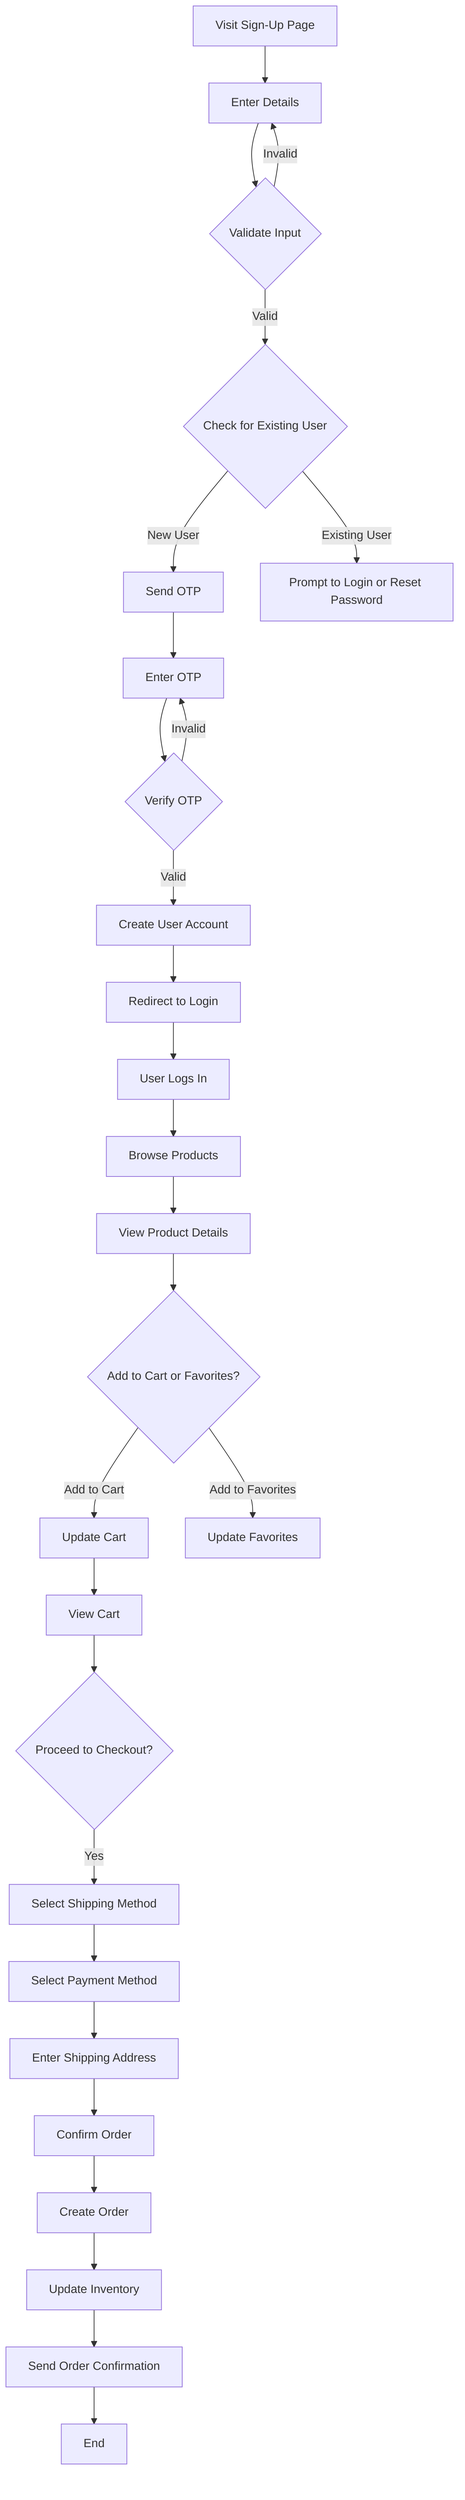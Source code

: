 flowchart TD
    A[Visit Sign-Up Page] --> B[Enter Details]
    B --> C{Validate Input}
    C -- Valid --> D{Check for Existing User}
    C -- Invalid --> B
    D -- New User --> E[Send OTP]
    D -- Existing User --> F[Prompt to Login or Reset Password]
    E --> G[Enter OTP]
    G --> H{Verify OTP}
    H -- Valid --> I[Create User Account]
    H -- Invalid --> G
    I --> J[Redirect to Login]
    J --> K[User Logs In]
    K --> L[Browse Products]
    L --> M[View Product Details]
    M --> N{Add to Cart or Favorites?}
    N -- Add to Cart --> O[Update Cart]
    N -- Add to Favorites --> P[Update Favorites]
    O --> Q[View Cart]
    Q --> R{Proceed to Checkout?}
    R -- Yes --> S[Select Shipping Method]
    S --> T[Select Payment Method]
    T --> U[Enter Shipping Address]
    U --> V[Confirm Order]
    V --> W[Create Order]
    W --> X[Update Inventory]
    X --> Y[Send Order Confirmation]
    Y --> Z[End]
